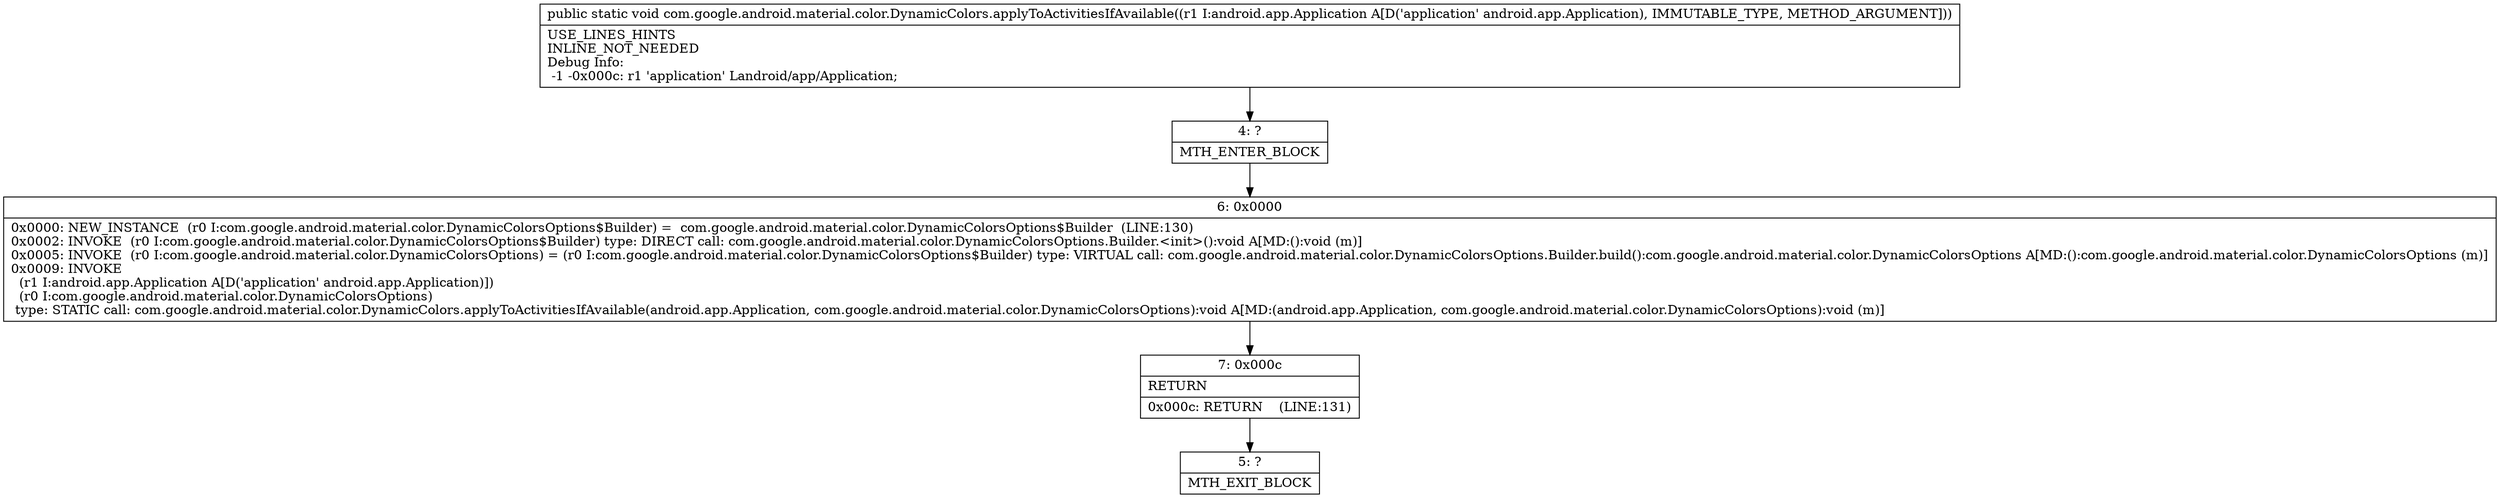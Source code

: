 digraph "CFG forcom.google.android.material.color.DynamicColors.applyToActivitiesIfAvailable(Landroid\/app\/Application;)V" {
Node_4 [shape=record,label="{4\:\ ?|MTH_ENTER_BLOCK\l}"];
Node_6 [shape=record,label="{6\:\ 0x0000|0x0000: NEW_INSTANCE  (r0 I:com.google.android.material.color.DynamicColorsOptions$Builder) =  com.google.android.material.color.DynamicColorsOptions$Builder  (LINE:130)\l0x0002: INVOKE  (r0 I:com.google.android.material.color.DynamicColorsOptions$Builder) type: DIRECT call: com.google.android.material.color.DynamicColorsOptions.Builder.\<init\>():void A[MD:():void (m)]\l0x0005: INVOKE  (r0 I:com.google.android.material.color.DynamicColorsOptions) = (r0 I:com.google.android.material.color.DynamicColorsOptions$Builder) type: VIRTUAL call: com.google.android.material.color.DynamicColorsOptions.Builder.build():com.google.android.material.color.DynamicColorsOptions A[MD:():com.google.android.material.color.DynamicColorsOptions (m)]\l0x0009: INVOKE  \l  (r1 I:android.app.Application A[D('application' android.app.Application)])\l  (r0 I:com.google.android.material.color.DynamicColorsOptions)\l type: STATIC call: com.google.android.material.color.DynamicColors.applyToActivitiesIfAvailable(android.app.Application, com.google.android.material.color.DynamicColorsOptions):void A[MD:(android.app.Application, com.google.android.material.color.DynamicColorsOptions):void (m)]\l}"];
Node_7 [shape=record,label="{7\:\ 0x000c|RETURN\l|0x000c: RETURN    (LINE:131)\l}"];
Node_5 [shape=record,label="{5\:\ ?|MTH_EXIT_BLOCK\l}"];
MethodNode[shape=record,label="{public static void com.google.android.material.color.DynamicColors.applyToActivitiesIfAvailable((r1 I:android.app.Application A[D('application' android.app.Application), IMMUTABLE_TYPE, METHOD_ARGUMENT]))  | USE_LINES_HINTS\lINLINE_NOT_NEEDED\lDebug Info:\l  \-1 \-0x000c: r1 'application' Landroid\/app\/Application;\l}"];
MethodNode -> Node_4;Node_4 -> Node_6;
Node_6 -> Node_7;
Node_7 -> Node_5;
}

